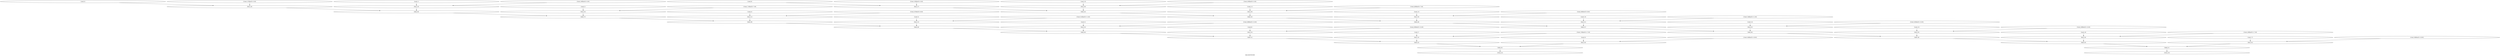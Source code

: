 /*
{
    "ALU" : ["FADD", "FMUL"],
    "MEMPORT" : ["input", "output"],
    "Constant" : ["const"],
    "Any2Pins" : "inPinA,inPinB"
}
*/

strict digraph "omp.inner.for.body" {
label="omp.inner.for.body";
Load_0 [label="{Load_0}", opcode=INPUT, width=32];
Load_1 [label="{Load_1}", opcode=INPUT, width=32];
Load_2 [label="{Load_2}", opcode=INPUT, width=32];
Load_3 [label="{Load_3}", opcode=INPUT, width=32];
Load_4 [label="{Load_4}", opcode=INPUT, width=32];
Load_5 [label="{Load_5}", opcode=INPUT, width=32];
Load_6 [label="{Load_6}", opcode=INPUT, width=32];
Load_7 [label="{Load_7}", opcode=INPUT, width=32];
Load_8 [label="{Load_8}", opcode=INPUT, width=32];
Load_9 [label="{Load_9}", opcode=INPUT, width=32];
Load_10 [label="{Load_10}", opcode=INPUT, width=32];
Load_11 [label="{Load_11}", opcode=INPUT, width=32];
Load_12 [label="{Load_12}", opcode=INPUT, width=32];
Load_13 [label="{Load_13}", opcode=INPUT, width=32];
Load_14 [label="{Load_14}", opcode=INPUT, width=32];
Load_15 [label="{Load_15}", opcode=INPUT, width=32];
Load_16 [label="{Load_16}", opcode=INPUT, width=32];
Load_17 [label="{Load_17}", opcode=INPUT, width=32];
fmul_18 [label="{fmul_18}", opcode=FMUL, width=32];
fmul_19 [label="{fmul_19}", opcode=FMUL, width=32];
fmul_20 [label="{fmul_20}", opcode=FMUL, width=32];
fmul_21 [label="{fmul_21}", opcode=FMUL, width=32];
fmul_22 [label="{fmul_22}", opcode=FMUL, width=32];
fmul_23 [label="{fmul_23}", opcode=FMUL, width=32];
fmul_24 [label="{fmul_24}", opcode=FMUL, width=32];
fmul_25 [label="{fmul_25}", opcode=FMUL, width=32];
fmul_26 [label="{fmul_26}", opcode=FMUL, width=32];
fmul_27 [label="{fmul_27}", opcode=FMUL, width=32];
fmul_28 [label="{fmul_28}", opcode=FMUL, width=32];
fmul_29 [label="{fmul_29}", opcode=FMUL, width=32];
fmul_30 [label="{fmul_30}", opcode=FMUL, width=32];
fmul_31 [label="{fmul_31}", opcode=FMUL, width=32];
fmul_32 [label="{fmul_32}", opcode=FMUL, width=32];
fmul_33 [label="{fmul_33}", opcode=FMUL, width=32];
fmul_34 [label="{fmul_34}", opcode=FMUL, width=32];
fmul_35 [label="{fmul_35}", opcode=FMUL, width=32];
fadd_36 [label="{fadd_36}", opcode=FADD, width=32];
fadd_37 [label="{fadd_37}", opcode=FADD, width=32];
fadd_38 [label="{fadd_38}", opcode=FADD, width=32];
fadd_39 [label="{fadd_39}", opcode=FADD, width=32];
fadd_40 [label="{fadd_40}", opcode=FADD, width=32];
fadd_41 [label="{fadd_41}", opcode=FADD, width=32];
fadd_42 [label="{fadd_42}", opcode=FADD, width=32];
fadd_43 [label="{fadd_43}", opcode=FADD, width=32];
fadd_44 [label="{fadd_44}", opcode=FADD, width=32];
fadd_45 [label="{fadd_45}", opcode=FADD, width=32];
fadd_46 [label="{fadd_46}", opcode=FADD, width=32];
fadd_47 [label="{fadd_47}", opcode=FADD, width=32];
fadd_48 [label="{fadd_48}", opcode=FADD, width=32];
fadd_49 [label="{fadd_49}", opcode=FADD, width=32];
fadd_50 [label="{fadd_50}", opcode=FADD, width=32];
fadd_51 [label="{fadd_51}", opcode=FADD, width=32];
Store_52 [label="{Store_52}", opcode=OUTPUT, width=32];
Store_53 [label="{Store_53}", opcode=OUTPUT, width=32];
Const_54 [constVal="1", float32="11.00", label="{Const_54|float32=11.00}", opcode=CONST, width=32];
Const_55 [constVal="1", float32="3.00", label="{Const_55|float32=3.00}", opcode=CONST, width=32];
Const_56 [constVal="1", float32="17.00", label="{Const_56|float32=17.00}", opcode=CONST, width=32];
Const_57 [constVal="1", float32="3.00", label="{Const_57|float32=3.00}", opcode=CONST, width=32];
Const_58 [constVal="1", float32="15.00", label="{Const_58|float32=15.00}", opcode=CONST, width=32];
Const_59 [constVal="1", float32="5.00", label="{Const_59|float32=5.00}", opcode=CONST, width=32];
Const_60 [constVal="1", float32="7.00", label="{Const_60|float32=7.00}", opcode=CONST, width=32];
Const_61 [constVal="1", float32="11.00", label="{Const_61|float32=11.00}", opcode=CONST, width=32];
Const_62 [constVal="1", float32="13.00", label="{Const_62|float32=13.00}", opcode=CONST, width=32];
Const_63 [constVal="1", float32="15.00", label="{Const_63|float32=15.00}", opcode=CONST, width=32];
Const_64 [constVal="1", float32="19.00", label="{Const_64|float32=19.00}", opcode=CONST, width=32];
Const_65 [constVal="1", float32="5.00", label="{Const_65|float32=5.00}", opcode=CONST, width=32];
Const_66 [constVal="1", float32="9.00", label="{Const_66|float32=9.00}", opcode=CONST, width=32];
Const_67 [constVal="1", float32="9.00", label="{Const_67|float32=9.00}", opcode=CONST, width=32];
Const_68 [constVal="1", float32="13.00", label="{Const_68|float32=13.00}", opcode=CONST, width=32];
Const_69 [constVal="1", float32="19.00", label="{Const_69|float32=19.00}", opcode=CONST, width=32];
Const_70 [constVal="1", float32="17.00", label="{Const_70|float32=17.00}", opcode=CONST, width=32];
Const_71 [constVal="1", float32="7.00", label="{Const_71|float32=7.00}", opcode=CONST, width=32];
Load_0 -> fmul_18  [driver=outPinA, load=Any2Pins];
Load_1 -> fmul_19  [driver=outPinA, load=Any2Pins];
Load_2 -> fmul_20  [driver=outPinA, load=Any2Pins];
Load_3 -> fmul_21  [driver=outPinA, load=Any2Pins];
Load_4 -> fmul_22  [driver=outPinA, load=Any2Pins];
Load_5 -> fmul_23  [driver=outPinA, load=Any2Pins];
Load_6 -> fmul_24  [driver=outPinA, load=Any2Pins];
Load_7 -> fmul_25  [driver=outPinA, load=Any2Pins];
Load_8 -> fmul_26  [driver=outPinA, load=Any2Pins];
Load_9 -> fmul_27  [driver=outPinA, load=Any2Pins];
Load_10 -> fmul_28  [driver=outPinA, load=Any2Pins];
Load_11 -> fmul_29  [driver=outPinA, load=Any2Pins];
Load_12 -> fmul_30  [driver=outPinA, load=Any2Pins];
Load_13 -> fmul_31  [driver=outPinA, load=Any2Pins];
Load_14 -> fmul_32  [driver=outPinA, load=Any2Pins];
Load_15 -> fmul_33  [driver=outPinA, load=Any2Pins];
Load_16 -> fmul_34  [driver=outPinA, load=Any2Pins];
Load_17 -> fmul_35  [driver=outPinA, load=Any2Pins];
fmul_18 -> fadd_36  [driver=outPinA, load=Any2Pins];
fmul_19 -> fadd_36  [driver=outPinA, load=Any2Pins];
fmul_20 -> fadd_37  [driver=outPinA, load=Any2Pins];
fmul_21 -> fadd_38  [driver=outPinA, load=Any2Pins];
fmul_22 -> fadd_39  [driver=outPinA, load=Any2Pins];
fmul_23 -> fadd_40  [driver=outPinA, load=Any2Pins];
fmul_24 -> fadd_41  [driver=outPinA, load=Any2Pins];
fmul_25 -> fadd_42  [driver=outPinA, load=Any2Pins];
fmul_26 -> fadd_43  [driver=outPinA, load=Any2Pins];
fmul_27 -> fadd_44  [driver=outPinA, load=Any2Pins];
fmul_28 -> fadd_44  [driver=outPinA, load=Any2Pins];
fmul_29 -> fadd_45  [driver=outPinA, load=Any2Pins];
fmul_30 -> fadd_46  [driver=outPinA, load=Any2Pins];
fmul_31 -> fadd_47  [driver=outPinA, load=Any2Pins];
fmul_32 -> fadd_48  [driver=outPinA, load=Any2Pins];
fmul_33 -> fadd_49  [driver=outPinA, load=Any2Pins];
fmul_34 -> fadd_50  [driver=outPinA, load=Any2Pins];
fmul_35 -> fadd_51  [driver=outPinA, load=Any2Pins];
fadd_36 -> fadd_37  [driver=outPinA, load=Any2Pins];
fadd_37 -> fadd_38  [driver=outPinA, load=Any2Pins];
fadd_38 -> fadd_39  [driver=outPinA, load=Any2Pins];
fadd_39 -> fadd_40  [driver=outPinA, load=Any2Pins];
fadd_40 -> fadd_41  [driver=outPinA, load=Any2Pins];
fadd_41 -> fadd_42  [driver=outPinA, load=Any2Pins];
fadd_42 -> fadd_43  [driver=outPinA, load=Any2Pins];
fadd_43 -> Store_52  [driver=outPinA, load=Any2Pins];
fadd_44 -> fadd_45  [driver=outPinA, load=Any2Pins];
fadd_45 -> fadd_46  [driver=outPinA, load=Any2Pins];
fadd_46 -> fadd_47  [driver=outPinA, load=Any2Pins];
fadd_47 -> fadd_48  [driver=outPinA, load=Any2Pins];
fadd_48 -> fadd_49  [driver=outPinA, load=Any2Pins];
fadd_49 -> fadd_50  [driver=outPinA, load=Any2Pins];
fadd_50 -> fadd_51  [driver=outPinA, load=Any2Pins];
fadd_51 -> Store_53  [driver=outPinA, load=Any2Pins];
Const_54 -> fmul_31  [driver=outPinA, load=Any2Pins];
Const_55 -> fmul_27  [driver=outPinA, load=Any2Pins];
Const_56 -> fmul_34  [driver=outPinA, load=Any2Pins];
Const_57 -> fmul_18  [driver=outPinA, load=Any2Pins];
Const_58 -> fmul_33  [driver=outPinA, load=Any2Pins];
Const_59 -> fmul_19  [driver=outPinA, load=Any2Pins];
Const_60 -> fmul_29  [driver=outPinA, load=Any2Pins];
Const_61 -> fmul_22  [driver=outPinA, load=Any2Pins];
Const_62 -> fmul_32  [driver=outPinA, load=Any2Pins];
Const_63 -> fmul_24  [driver=outPinA, load=Any2Pins];
Const_64 -> fmul_26  [driver=outPinA, load=Any2Pins];
Const_65 -> fmul_28  [driver=outPinA, load=Any2Pins];
Const_66 -> fmul_30  [driver=outPinA, load=Any2Pins];
Const_67 -> fmul_21  [driver=outPinA, load=Any2Pins];
Const_68 -> fmul_23  [driver=outPinA, load=Any2Pins];
Const_69 -> fmul_35  [driver=outPinA, load=Any2Pins];
Const_70 -> fmul_25  [driver=outPinA, load=Any2Pins];
Const_71 -> fmul_20  [driver=outPinA, load=Any2Pins];
}
